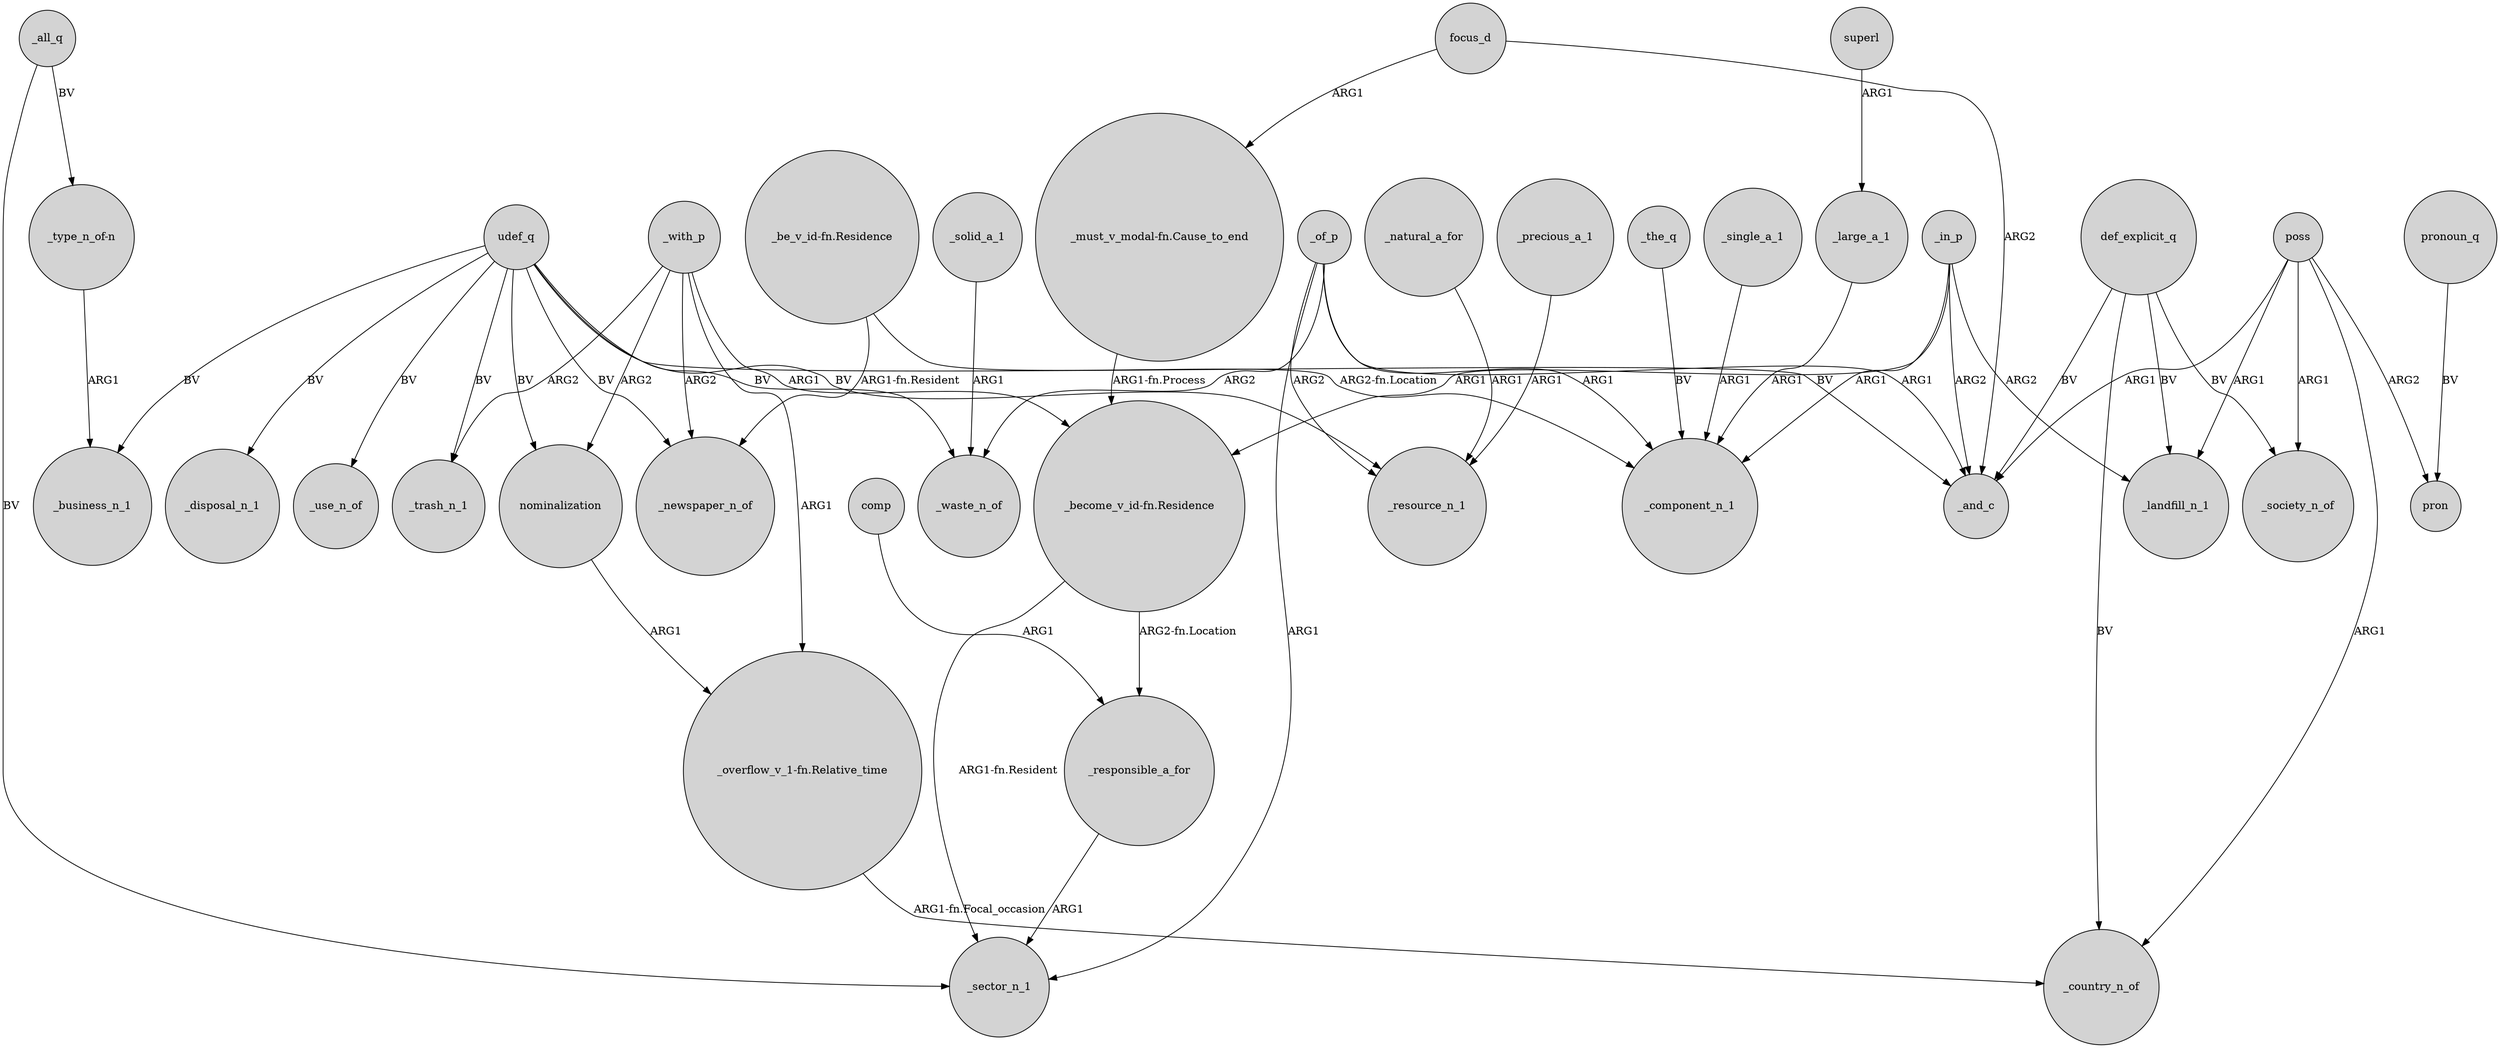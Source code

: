 digraph {
	node [shape=circle style=filled]
	udef_q -> _trash_n_1 [label=BV]
	"_must_v_modal-fn.Cause_to_end" -> "_become_v_id-fn.Residence" [label="ARG1-fn.Process"]
	_in_p -> _and_c [label=ARG2]
	focus_d -> "_must_v_modal-fn.Cause_to_end" [label=ARG1]
	_large_a_1 -> _component_n_1 [label=ARG1]
	_responsible_a_for -> _sector_n_1 [label=ARG1]
	"_be_v_id-fn.Residence" -> _component_n_1 [label="ARG2-fn.Location"]
	_with_p -> "_become_v_id-fn.Residence" [label=ARG1]
	"_become_v_id-fn.Residence" -> _sector_n_1 [label="ARG1-fn.Resident"]
	nominalization -> "_overflow_v_1-fn.Relative_time" [label=ARG1]
	def_explicit_q -> _country_n_of [label=BV]
	def_explicit_q -> _landfill_n_1 [label=BV]
	_of_p -> _component_n_1 [label=ARG1]
	_of_p -> _waste_n_of [label=ARG2]
	poss -> _country_n_of [label=ARG1]
	_in_p -> "_become_v_id-fn.Residence" [label=ARG1]
	_precious_a_1 -> _resource_n_1 [label=ARG1]
	_with_p -> _newspaper_n_of [label=ARG2]
	udef_q -> nominalization [label=BV]
	udef_q -> _disposal_n_1 [label=BV]
	"_be_v_id-fn.Residence" -> _newspaper_n_of [label="ARG1-fn.Resident"]
	"_overflow_v_1-fn.Relative_time" -> _country_n_of [label="ARG1-fn.Focal_occasion"]
	_single_a_1 -> _component_n_1 [label=ARG1]
	udef_q -> _business_n_1 [label=BV]
	udef_q -> _and_c [label=BV]
	"_become_v_id-fn.Residence" -> _responsible_a_for [label="ARG2-fn.Location"]
	_with_p -> _trash_n_1 [label=ARG2]
	udef_q -> _newspaper_n_of [label=BV]
	_all_q -> _sector_n_1 [label=BV]
	_the_q -> _component_n_1 [label=BV]
	_of_p -> _and_c [label=ARG1]
	def_explicit_q -> _society_n_of [label=BV]
	def_explicit_q -> _and_c [label=BV]
	pronoun_q -> pron [label=BV]
	poss -> pron [label=ARG2]
	_solid_a_1 -> _waste_n_of [label=ARG1]
	_of_p -> _sector_n_1 [label=ARG1]
	poss -> _and_c [label=ARG1]
	poss -> _landfill_n_1 [label=ARG1]
	udef_q -> _waste_n_of [label=BV]
	udef_q -> _use_n_of [label=BV]
	udef_q -> _resource_n_1 [label=BV]
	_in_p -> _landfill_n_1 [label=ARG2]
	"_type_n_of-n" -> _business_n_1 [label=ARG1]
	_with_p -> "_overflow_v_1-fn.Relative_time" [label=ARG1]
	_of_p -> _resource_n_1 [label=ARG2]
	comp -> _responsible_a_for [label=ARG1]
	_in_p -> _component_n_1 [label=ARG1]
	_all_q -> "_type_n_of-n" [label=BV]
	superl -> _large_a_1 [label=ARG1]
	poss -> _society_n_of [label=ARG1]
	_natural_a_for -> _resource_n_1 [label=ARG1]
	focus_d -> _and_c [label=ARG2]
	_with_p -> nominalization [label=ARG2]
}
